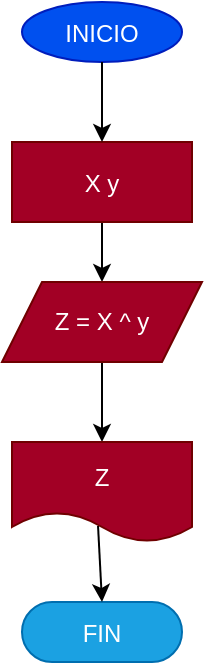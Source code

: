 <mxfile>
    <diagram id="BSrbcVzT5x2h-Wr5dpls" name="Página-1">
        <mxGraphModel dx="564" dy="516" grid="1" gridSize="10" guides="1" tooltips="1" connect="1" arrows="1" fold="1" page="1" pageScale="1" pageWidth="827" pageHeight="1169" math="0" shadow="0">
            <root>
                <mxCell id="0"/>
                <mxCell id="1" parent="0"/>
                <mxCell id="3" value="INICIO" style="ellipse;fillColor=#0050ef;fontColor=#ffffff;strokeColor=#001DBC;" vertex="1" parent="1">
                    <mxGeometry x="250" y="70" width="80" height="30" as="geometry"/>
                </mxCell>
                <mxCell id="20" style="edgeStyle=none;html=1;exitX=0.5;exitY=0;exitDx=0;exitDy=0;entryX=0.5;entryY=0;entryDx=0;entryDy=0;" edge="1" parent="1" source="4" target="17">
                    <mxGeometry relative="1" as="geometry"/>
                </mxCell>
                <mxCell id="4" value="X y" style="rounded=1;arcSize=0;direction=west;fillColor=#a20025;fontColor=#ffffff;strokeColor=#6F0000;" vertex="1" parent="1">
                    <mxGeometry x="245" y="140" width="90" height="40" as="geometry"/>
                </mxCell>
                <mxCell id="5" value="" style="curved=1;noEdgeStyle=1;orthogonal=1;" edge="1" source="3" target="4" parent="1">
                    <mxGeometry relative="1" as="geometry">
                        <Array as="points">
                            <mxPoint x="290" y="128"/>
                        </Array>
                    </mxGeometry>
                </mxCell>
                <mxCell id="10" value="FIN" style="rounded=1;arcSize=50;fillColor=#1ba1e2;fontColor=#ffffff;strokeColor=#006EAF;" vertex="1" parent="1">
                    <mxGeometry x="250" y="370" width="80" height="30" as="geometry"/>
                </mxCell>
                <mxCell id="19" style="edgeStyle=none;html=1;exitX=0.5;exitY=1;exitDx=0;exitDy=0;entryX=0.5;entryY=0;entryDx=0;entryDy=0;" edge="1" parent="1" source="17" target="18">
                    <mxGeometry relative="1" as="geometry"/>
                </mxCell>
                <mxCell id="17" value="Z = X ^ y" style="shape=parallelogram;perimeter=parallelogramPerimeter;whiteSpace=wrap;html=1;dashed=0;fillColor=#a20025;fontColor=#ffffff;strokeColor=#6F0000;" vertex="1" parent="1">
                    <mxGeometry x="240" y="210" width="100" height="40" as="geometry"/>
                </mxCell>
                <mxCell id="18" value="Z" style="shape=document;whiteSpace=wrap;html=1;boundedLbl=1;dashed=0;flipH=1;fillColor=#a20025;fontColor=#ffffff;strokeColor=#6F0000;" vertex="1" parent="1">
                    <mxGeometry x="245" y="290" width="90" height="50" as="geometry"/>
                </mxCell>
                <mxCell id="21" style="edgeStyle=none;html=1;exitX=0.522;exitY=0.84;exitDx=0;exitDy=0;entryX=0.5;entryY=0;entryDx=0;entryDy=0;exitPerimeter=0;" edge="1" parent="1" source="18" target="10">
                    <mxGeometry relative="1" as="geometry">
                        <mxPoint x="300" y="290" as="sourcePoint"/>
                        <mxPoint x="300" y="330" as="targetPoint"/>
                    </mxGeometry>
                </mxCell>
            </root>
        </mxGraphModel>
    </diagram>
</mxfile>